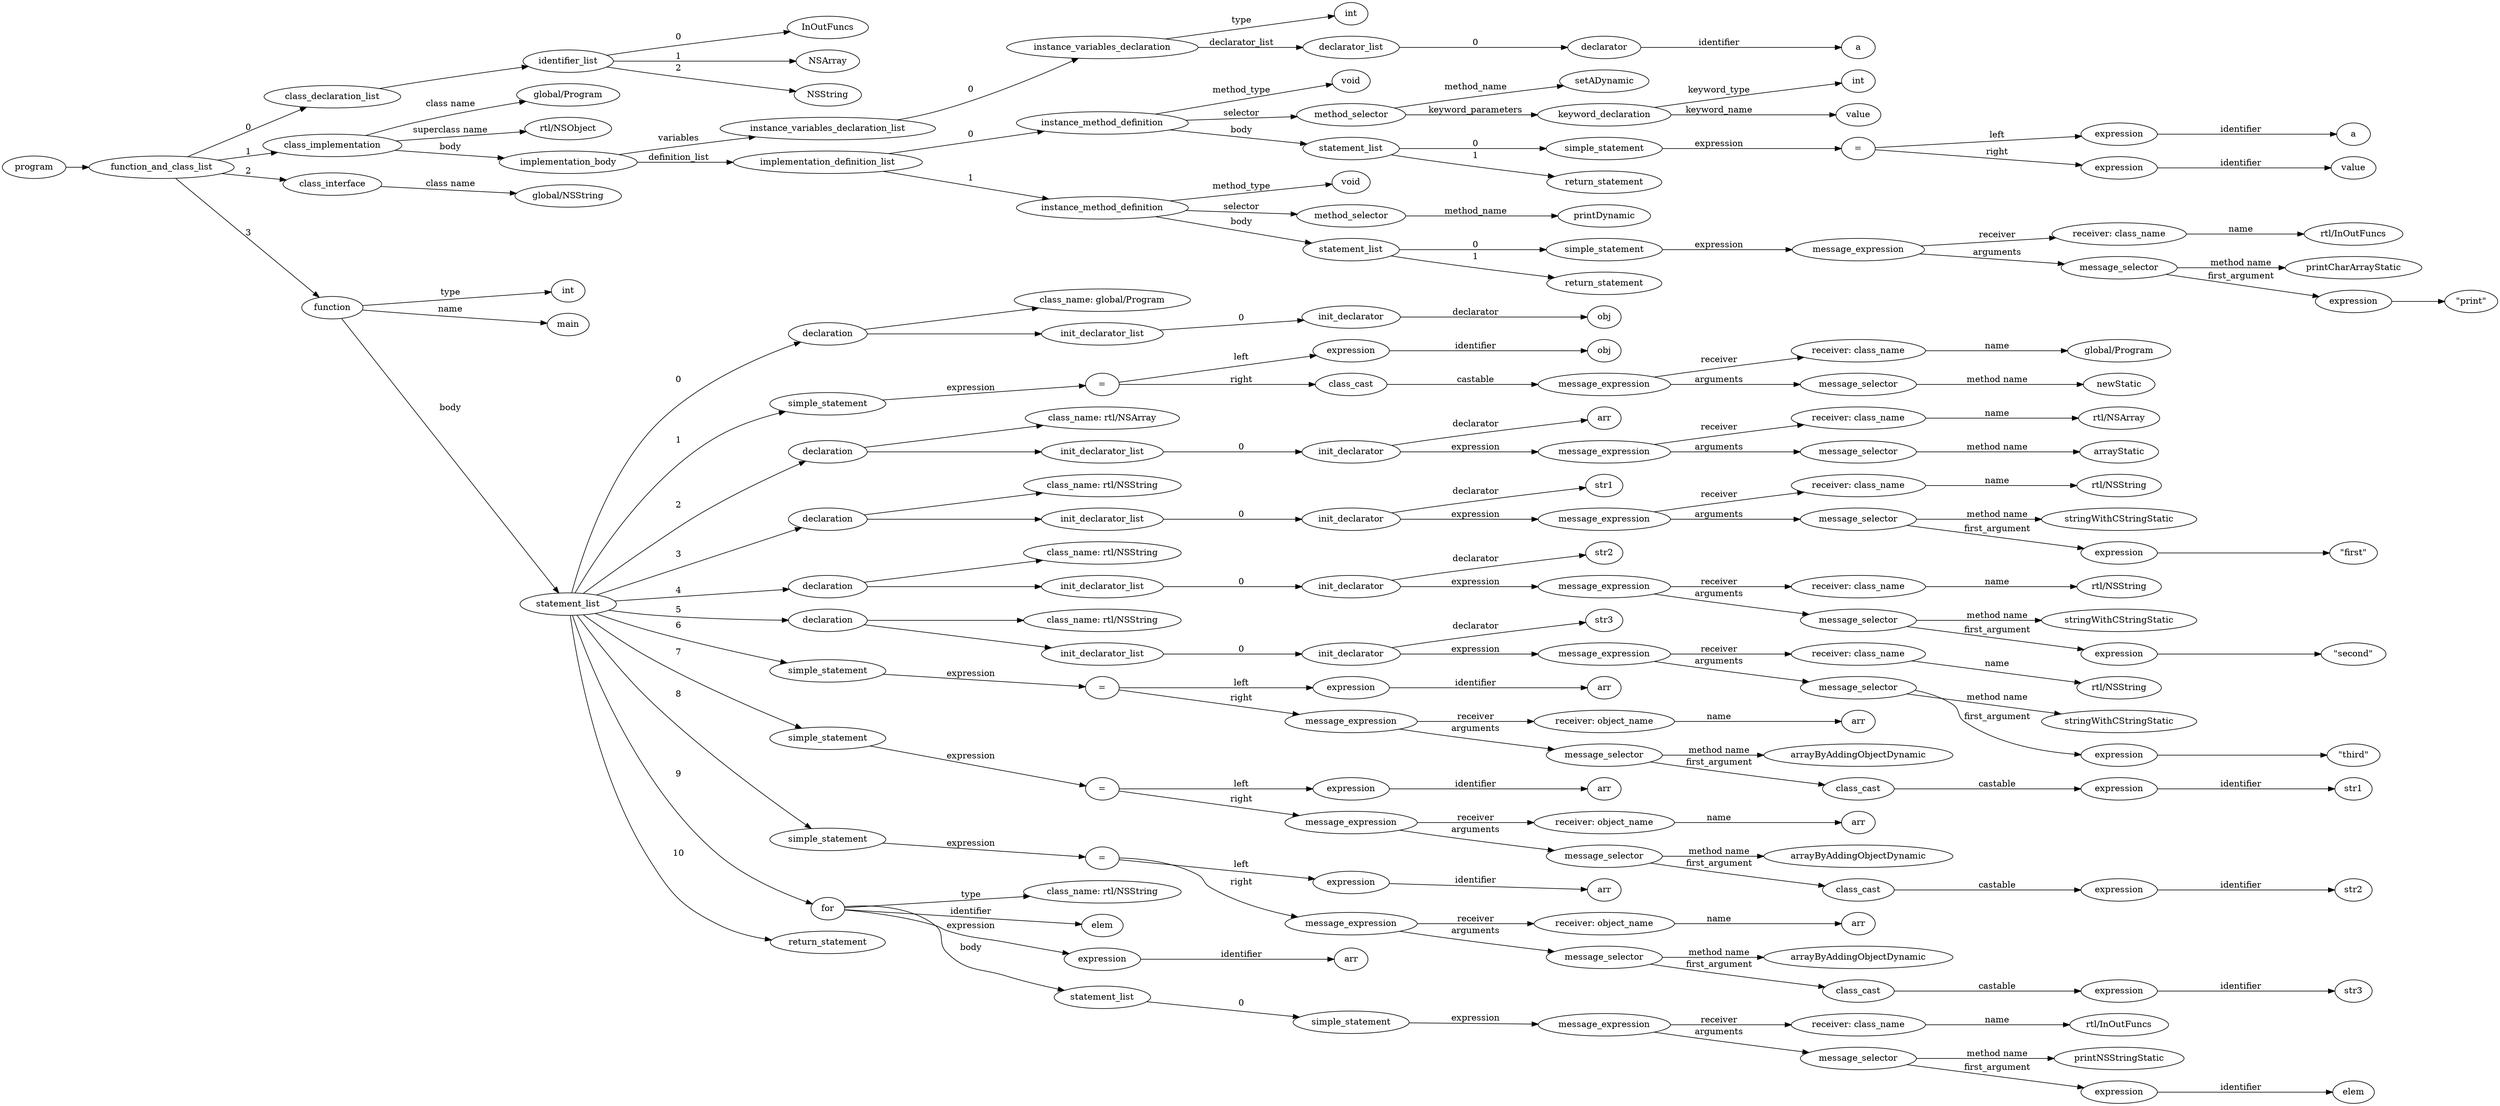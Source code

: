 digraph ObjectiveC { rankdir="LR";
100[label="program"];
100->2;
2[label="function_and_class_list"];
2->1[label="0"];
1[label="class_declaration_list"];
1->0;
0[label="identifier_list"];
0.0 [label="InOutFuncs"];
0->0.0 [label="0"];
0.1 [label="NSArray"];
0->0.1 [label="1"];
0.2 [label="NSString"];
0->0.2 [label="2"];
2->30[label="1"];
30[label="class_implementation"];
30.1 [label="global/Program"];
30->30.1 [label="class name"];
30.2 [label="rtl/NSObject"];
30->30.2 [label="superclass name"];
30->29[label="body"];
29[label="implementation_body"];
29->7[label="variables"];
7[label="instance_variables_declaration_list"];
7->6[label="0"];
6[label="instance_variables_declaration"];
6->3[label="type"];
3[label="int"];
6->5[label="declarator_list"];
5[label="declarator_list"];
5->4[label="0"];
4[label="declarator"];
4.1 [label="a"];
4->4.1[label="identifier"];
29->18[label="definition_list"];
18[label="implementation_definition_list"];
18->17[label="0"];
17[label="instance_method_definition"];
17->16[label="method_type"];
16[label="void"];
17->10[label="selector"];
10[label="method_selector"];
10->10.1 [label="method_name"];
10.1 [label="setADynamic"];
10->9[label="keyword_parameters"];
9[label="keyword_declaration"];
9->8[label="keyword_type"];
8[label="int"];
9->9.2 [label="keyword_name"];
9.2 [label="value"];
17->15[label="body"];
15[label="statement_list"];
15->14[label="0"];
14[label="simple_statement"];
14->13[label="expression"];
13[label="expression"];
13[label="="];
13->11[label="left"];
11[label="expression"];
11->11.1 [label="identifier"];11.1[label="a"];
13->12[label="right"];
12[label="expression"];
12->12.1 [label="identifier"];12.1[label="value"];
15->119[label="1"];
119[label="return_statement"];
18->28[label="1"];
28[label="instance_method_definition"];
28->27[label="method_type"];
27[label="void"];
28->19[label="selector"];
19[label="method_selector"];
19->19.1 [label="method_name"];
19.1 [label="printDynamic"];
28->26[label="body"];
26[label="statement_list"];
26->25[label="0"];
25[label="simple_statement"];
25->24[label="expression"];
24[label="expression"];
24[label="message_expression"];
24->20[label="receiver"];
20[label="receiver: class_name"];
20.1 [label="rtl/InOutFuncs"];
20->20.1 [label="name"];
24->23[label="arguments"];
23[label="message_selector"];
23.1 [label="printCharArrayStatic"];
23->23.1 [label="method name"]; 
23->22[label="first_argument"];
22[label="expression"];
22->21;
21[label=<"print">];
26->118[label="1"];
118[label="return_statement"];
2->31[label="2"];
31[label="class_interface"];
31.1 [label="global/NSString"];
31->31.1 [label="class name"];
2->99[label="3"];
99[label="function"];
99->32[label="type"];
32[label="int"];
99->99.1 [label="name"];
99.1 [label="main"];
99->37[label="body"];
37[label="statement_list"];
37->36[label="0"];
36[label="declaration"];
36->35;
35[label="class_name: global/Program"];
36->34;
34[label="init_declarator_list"];
34->33[label="0"];
33[label="init_declarator"];
33.1 [label="obj"];
33->33.1[label="declarator"];
37->43[label="1"];
43[label="simple_statement"];
43->42[label="expression"];
42[label="expression"];
42[label="="];
42->38[label="left"];
38[label="expression"];
38->38.1 [label="identifier"];38.1[label="obj"];
42->120[label="right"];
120[label="expression"];
120[label="class_cast"];
120->41[label="castable"];
41[label="expression"];
41[label="message_expression"];
41->39[label="receiver"];
39[label="receiver: class_name"];
39.1 [label="global/Program"];
39->39.1 [label="name"];
41->40[label="arguments"];
40[label="message_selector"];
40.1 [label="newStatic"];
40->40.1 [label="method name"]; 
37->50[label="2"];
50[label="declaration"];
50->49;
49[label="class_name: rtl/NSArray"];
50->48;
48[label="init_declarator_list"];
48->47[label="0"];
47[label="init_declarator"];
47.1 [label="arr"];
47->47.1[label="declarator"];
47->46[label="expression"];
46[label="expression"];
46[label="message_expression"];
46->44[label="receiver"];
44[label="receiver: class_name"];
44.1 [label="rtl/NSArray"];
44->44.1 [label="name"];
46->45[label="arguments"];
45[label="message_selector"];
45.1 [label="arrayStatic"];
45->45.1 [label="method name"]; 
37->56[label="3"];
56[label="declaration"];
56->55;
55[label="class_name: rtl/NSString"];
56->54;
54[label="init_declarator_list"];
54->53[label="0"];
53[label="init_declarator"];
53.1 [label="str1"];
53->53.1[label="declarator"];
53->52[label="expression"];
52[label="expression"];
52[label="message_expression"];
52->121[label="receiver"];
121[label="receiver: class_name"];
121.1 [label="rtl/NSString"];
121->121.1 [label="name"];
52->126[label="arguments"];
126[label="message_selector"];
126.1 [label="stringWithCStringStatic"];
126->126.1 [label="method name"]; 
126->123[label="first_argument"];
123[label="expression"];
123->122;
122[label=<"first">];
37->62[label="4"];
62[label="declaration"];
62->61;
61[label="class_name: rtl/NSString"];
62->60;
60[label="init_declarator_list"];
60->59[label="0"];
59[label="init_declarator"];
59.1 [label="str2"];
59->59.1[label="declarator"];
59->58[label="expression"];
58[label="expression"];
58[label="message_expression"];
58->127[label="receiver"];
127[label="receiver: class_name"];
127.1 [label="rtl/NSString"];
127->127.1 [label="name"];
58->132[label="arguments"];
132[label="message_selector"];
132.1 [label="stringWithCStringStatic"];
132->132.1 [label="method name"]; 
132->129[label="first_argument"];
129[label="expression"];
129->128;
128[label=<"second">];
37->68[label="5"];
68[label="declaration"];
68->67;
67[label="class_name: rtl/NSString"];
68->66;
66[label="init_declarator_list"];
66->65[label="0"];
65[label="init_declarator"];
65.1 [label="str3"];
65->65.1[label="declarator"];
65->64[label="expression"];
64[label="expression"];
64[label="message_expression"];
64->133[label="receiver"];
133[label="receiver: class_name"];
133.1 [label="rtl/NSString"];
133->133.1 [label="name"];
64->138[label="arguments"];
138[label="message_selector"];
138.1 [label="stringWithCStringStatic"];
138->138.1 [label="method name"]; 
138->135[label="first_argument"];
135[label="expression"];
135->134;
134[label=<"third">];
37->75[label="6"];
75[label="simple_statement"];
75->74[label="expression"];
74[label="expression"];
74[label="="];
74->69[label="left"];
69[label="expression"];
69->69.1 [label="identifier"];69.1[label="arr"];
74->73[label="right"];
73[label="expression"];
73[label="message_expression"];
73->70[label="receiver"];
70[label="receiver: object_name"];
70.1 [label="arr"];
70->70.1 [label="name"];
73->72[label="arguments"];
72[label="message_selector"];
72.1 [label="arrayByAddingObjectDynamic"];
72->72.1 [label="method name"]; 
72->139[label="first_argument"];
139[label="expression"];
139[label="class_cast"];
139->71[label="castable"];
71[label="expression"];
71->71.1 [label="identifier"];71.1[label="str1"];
37->82[label="7"];
82[label="simple_statement"];
82->81[label="expression"];
81[label="expression"];
81[label="="];
81->76[label="left"];
76[label="expression"];
76->76.1 [label="identifier"];76.1[label="arr"];
81->80[label="right"];
80[label="expression"];
80[label="message_expression"];
80->77[label="receiver"];
77[label="receiver: object_name"];
77.1 [label="arr"];
77->77.1 [label="name"];
80->79[label="arguments"];
79[label="message_selector"];
79.1 [label="arrayByAddingObjectDynamic"];
79->79.1 [label="method name"]; 
79->140[label="first_argument"];
140[label="expression"];
140[label="class_cast"];
140->78[label="castable"];
78[label="expression"];
78->78.1 [label="identifier"];78.1[label="str2"];
37->89[label="8"];
89[label="simple_statement"];
89->88[label="expression"];
88[label="expression"];
88[label="="];
88->83[label="left"];
83[label="expression"];
83->83.1 [label="identifier"];83.1[label="arr"];
88->87[label="right"];
87[label="expression"];
87[label="message_expression"];
87->84[label="receiver"];
84[label="receiver: object_name"];
84.1 [label="arr"];
84->84.1 [label="name"];
87->86[label="arguments"];
86[label="message_selector"];
86.1 [label="arrayByAddingObjectDynamic"];
86->86.1 [label="method name"]; 
86->141[label="first_argument"];
141[label="expression"];
141[label="class_cast"];
141->85[label="castable"];
85[label="expression"];
85->85.1 [label="identifier"];85.1[label="str3"];
37->98[label="9"];
98[label="for"];
98->97[label="type"];
97[label="class_name: rtl/NSString"];
98.1 [label="elem"];
98->98.1 [label="identifier"];
98->90[label="expression"];
90[label="expression"];
90->90.1 [label="identifier"];90.1[label="arr"];
98->96[label="body"];
96[label="statement_list"];
96->95[label="0"];
95[label="simple_statement"];
95->94[label="expression"];
94[label="expression"];
94[label="message_expression"];
94->91[label="receiver"];
91[label="receiver: class_name"];
91.1 [label="rtl/InOutFuncs"];
91->91.1 [label="name"];
94->93[label="arguments"];
93[label="message_selector"];
93.1 [label="printNSStringStatic"];
93->93.1 [label="method name"]; 
93->92[label="first_argument"];
92[label="expression"];
92->92.1 [label="identifier"];92.1[label="elem"];
37->142[label="10"];
142[label="return_statement"];
}
